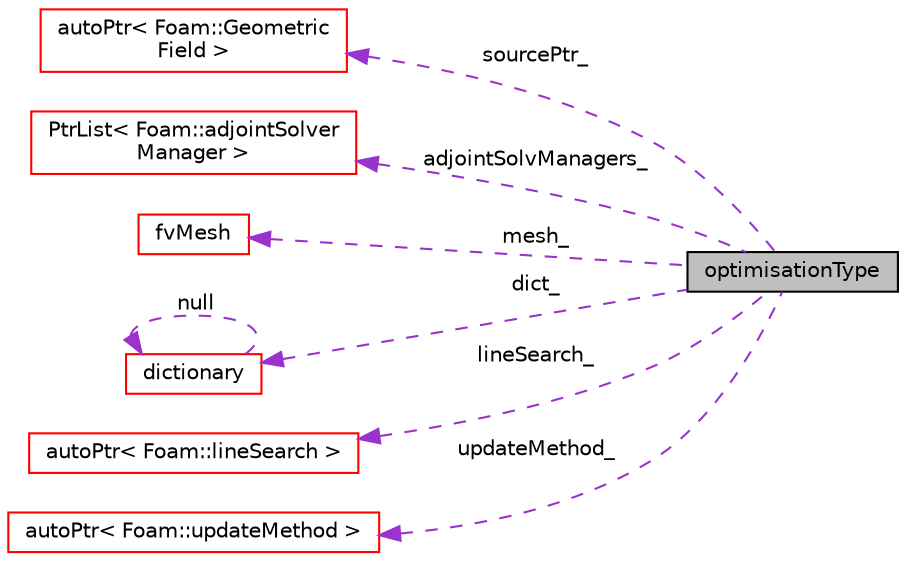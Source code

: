 digraph "optimisationType"
{
  bgcolor="transparent";
  edge [fontname="Helvetica",fontsize="10",labelfontname="Helvetica",labelfontsize="10"];
  node [fontname="Helvetica",fontsize="10",shape=record];
  rankdir="LR";
  Node1 [label="optimisationType",height=0.2,width=0.4,color="black", fillcolor="grey75", style="filled" fontcolor="black"];
  Node2 -> Node1 [dir="back",color="darkorchid3",fontsize="10",style="dashed",label=" sourcePtr_" ,fontname="Helvetica"];
  Node2 [label="autoPtr\< Foam::Geometric\lField \>",height=0.2,width=0.4,color="red",URL="$classFoam_1_1autoPtr.html"];
  Node3 -> Node1 [dir="back",color="darkorchid3",fontsize="10",style="dashed",label=" adjointSolvManagers_" ,fontname="Helvetica"];
  Node3 [label="PtrList\< Foam::adjointSolver\lManager \>",height=0.2,width=0.4,color="red",URL="$classFoam_1_1PtrList.html"];
  Node4 -> Node1 [dir="back",color="darkorchid3",fontsize="10",style="dashed",label=" mesh_" ,fontname="Helvetica"];
  Node4 [label="fvMesh",height=0.2,width=0.4,color="red",URL="$classFoam_1_1fvMesh.html",tooltip="Mesh data needed to do the Finite Volume discretisation. "];
  Node5 -> Node1 [dir="back",color="darkorchid3",fontsize="10",style="dashed",label=" dict_" ,fontname="Helvetica"];
  Node5 [label="dictionary",height=0.2,width=0.4,color="red",URL="$classFoam_1_1dictionary.html",tooltip="A list of keyword definitions, which are a keyword followed by a number of values (eg..."];
  Node5 -> Node5 [dir="back",color="darkorchid3",fontsize="10",style="dashed",label=" null" ,fontname="Helvetica"];
  Node6 -> Node1 [dir="back",color="darkorchid3",fontsize="10",style="dashed",label=" lineSearch_" ,fontname="Helvetica"];
  Node6 [label="autoPtr\< Foam::lineSearch \>",height=0.2,width=0.4,color="red",URL="$classFoam_1_1autoPtr.html"];
  Node7 -> Node1 [dir="back",color="darkorchid3",fontsize="10",style="dashed",label=" updateMethod_" ,fontname="Helvetica"];
  Node7 [label="autoPtr\< Foam::updateMethod \>",height=0.2,width=0.4,color="red",URL="$classFoam_1_1autoPtr.html"];
}
